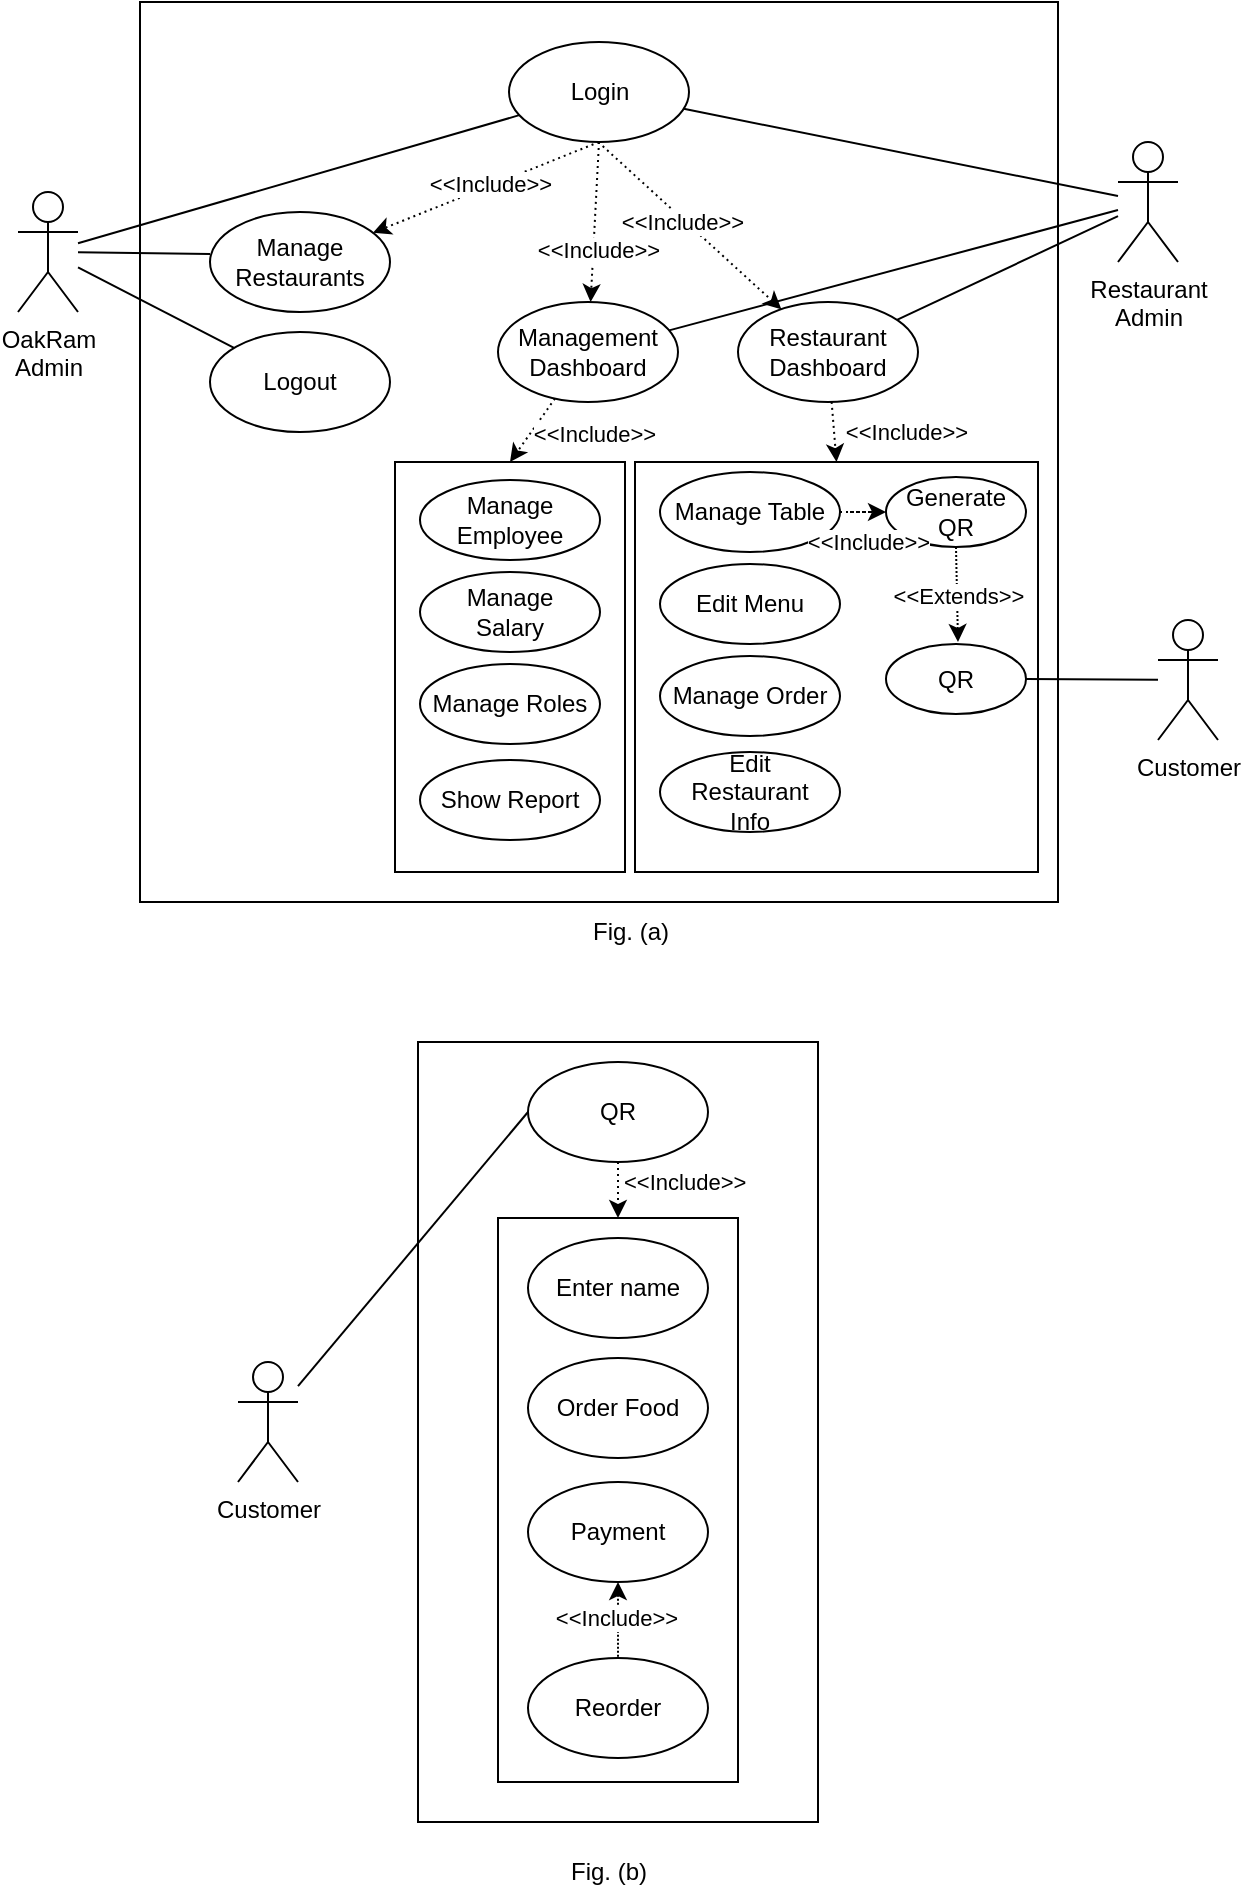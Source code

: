 <mxfile version="22.1.4" type="github">
  <diagram name="Page-1" id="fqCpqmMDp9zca7ltg2zC">
    <mxGraphModel dx="1050" dy="591" grid="1" gridSize="10" guides="1" tooltips="1" connect="1" arrows="1" fold="1" page="1" pageScale="1" pageWidth="850" pageHeight="1100" math="0" shadow="0">
      <root>
        <mxCell id="0" />
        <mxCell id="1" parent="0" />
        <mxCell id="QZ4CJmb24g2EBJmBMlFp-23" value="" style="rounded=0;whiteSpace=wrap;html=1;fillColor=none;" parent="1" vertex="1">
          <mxGeometry x="360" y="550" width="200" height="390" as="geometry" />
        </mxCell>
        <mxCell id="QZ4CJmb24g2EBJmBMlFp-29" value="" style="rounded=0;whiteSpace=wrap;html=1;fillColor=none;" parent="1" vertex="1">
          <mxGeometry x="400" y="638" width="120" height="282" as="geometry" />
        </mxCell>
        <mxCell id="QZ4CJmb24g2EBJmBMlFp-7" value="" style="rounded=0;whiteSpace=wrap;html=1;fillColor=none;" parent="1" vertex="1">
          <mxGeometry x="221" y="30" width="459" height="450" as="geometry" />
        </mxCell>
        <mxCell id="QZ4CJmb24g2EBJmBMlFp-1" value="OakRam&lt;br&gt;Admin" style="shape=umlActor;verticalLabelPosition=bottom;verticalAlign=top;html=1;outlineConnect=0;" parent="1" vertex="1">
          <mxGeometry x="160" y="125" width="30" height="60" as="geometry" />
        </mxCell>
        <mxCell id="QZ4CJmb24g2EBJmBMlFp-2" value="Customer" style="shape=umlActor;verticalLabelPosition=bottom;verticalAlign=top;html=1;outlineConnect=0;" parent="1" vertex="1">
          <mxGeometry x="270" y="710" width="30" height="60" as="geometry" />
        </mxCell>
        <mxCell id="QZ4CJmb24g2EBJmBMlFp-3" value="Login" style="ellipse;whiteSpace=wrap;html=1;" parent="1" vertex="1">
          <mxGeometry x="405.5" y="50" width="90" height="50" as="geometry" />
        </mxCell>
        <mxCell id="QZ4CJmb24g2EBJmBMlFp-4" value="Manage&lt;br&gt;Restaurants" style="ellipse;whiteSpace=wrap;html=1;" parent="1" vertex="1">
          <mxGeometry x="256" y="135" width="90" height="50" as="geometry" />
        </mxCell>
        <mxCell id="QZ4CJmb24g2EBJmBMlFp-5" value="Logout" style="ellipse;whiteSpace=wrap;html=1;" parent="1" vertex="1">
          <mxGeometry x="256" y="195" width="90" height="50" as="geometry" />
        </mxCell>
        <mxCell id="QZ4CJmb24g2EBJmBMlFp-9" value="" style="endArrow=none;html=1;rounded=0;" parent="1" source="QZ4CJmb24g2EBJmBMlFp-1" target="QZ4CJmb24g2EBJmBMlFp-3" edge="1">
          <mxGeometry width="50" height="50" relative="1" as="geometry">
            <mxPoint x="190" y="145" as="sourcePoint" />
            <mxPoint x="240" y="95" as="targetPoint" />
          </mxGeometry>
        </mxCell>
        <mxCell id="QZ4CJmb24g2EBJmBMlFp-10" value="" style="endArrow=none;html=1;rounded=0;entryX=0.219;entryY=0.5;entryDx=0;entryDy=0;entryPerimeter=0;" parent="1" source="QZ4CJmb24g2EBJmBMlFp-1" edge="1">
          <mxGeometry width="50" height="50" relative="1" as="geometry">
            <mxPoint x="190" y="145" as="sourcePoint" />
            <mxPoint x="256.04" y="156" as="targetPoint" />
          </mxGeometry>
        </mxCell>
        <mxCell id="QZ4CJmb24g2EBJmBMlFp-11" value="" style="endArrow=none;html=1;rounded=0;" parent="1" source="QZ4CJmb24g2EBJmBMlFp-1" target="QZ4CJmb24g2EBJmBMlFp-5" edge="1">
          <mxGeometry width="50" height="50" relative="1" as="geometry">
            <mxPoint x="196" y="145" as="sourcePoint" />
            <mxPoint x="266.04" y="166" as="targetPoint" />
          </mxGeometry>
        </mxCell>
        <mxCell id="QZ4CJmb24g2EBJmBMlFp-13" value="Enter name" style="ellipse;whiteSpace=wrap;html=1;" parent="1" vertex="1">
          <mxGeometry x="415" y="648" width="90" height="50" as="geometry" />
        </mxCell>
        <mxCell id="QZ4CJmb24g2EBJmBMlFp-14" value="Order Food" style="ellipse;whiteSpace=wrap;html=1;" parent="1" vertex="1">
          <mxGeometry x="415" y="708" width="90" height="50" as="geometry" />
        </mxCell>
        <mxCell id="QZ4CJmb24g2EBJmBMlFp-15" value="Payment" style="ellipse;whiteSpace=wrap;html=1;" parent="1" vertex="1">
          <mxGeometry x="415" y="770" width="90" height="50" as="geometry" />
        </mxCell>
        <mxCell id="QZ4CJmb24g2EBJmBMlFp-16" value="Reorder" style="ellipse;whiteSpace=wrap;html=1;" parent="1" vertex="1">
          <mxGeometry x="415" y="858" width="90" height="50" as="geometry" />
        </mxCell>
        <mxCell id="QZ4CJmb24g2EBJmBMlFp-18" value="" style="endArrow=none;html=1;rounded=0;entryX=0.5;entryY=0;entryDx=0;entryDy=0;exitX=0.5;exitY=1;exitDx=0;exitDy=0;dashed=1;dashPattern=1 1;jumpSize=0;jumpStyle=gap;endFill=0;startArrow=classic;startFill=1;" parent="1" source="QZ4CJmb24g2EBJmBMlFp-15" target="QZ4CJmb24g2EBJmBMlFp-16" edge="1">
          <mxGeometry width="50" height="50" relative="1" as="geometry">
            <mxPoint x="385" y="860" as="sourcePoint" />
            <mxPoint x="435" y="810" as="targetPoint" />
          </mxGeometry>
        </mxCell>
        <mxCell id="QZ4CJmb24g2EBJmBMlFp-20" value="&amp;lt;&amp;lt;Include&amp;gt;&amp;gt;" style="edgeLabel;html=1;align=center;verticalAlign=middle;resizable=0;points=[];" parent="QZ4CJmb24g2EBJmBMlFp-18" vertex="1" connectable="0">
          <mxGeometry x="-0.069" y="-1" relative="1" as="geometry">
            <mxPoint as="offset" />
          </mxGeometry>
        </mxCell>
        <mxCell id="QZ4CJmb24g2EBJmBMlFp-26" value="" style="endArrow=none;html=1;rounded=0;entryX=0;entryY=0.5;entryDx=0;entryDy=0;" parent="1" source="QZ4CJmb24g2EBJmBMlFp-2" target="QZ4CJmb24g2EBJmBMlFp-30" edge="1">
          <mxGeometry width="50" height="50" relative="1" as="geometry">
            <mxPoint x="385" y="840" as="sourcePoint" />
            <mxPoint x="325" y="690" as="targetPoint" />
          </mxGeometry>
        </mxCell>
        <mxCell id="QZ4CJmb24g2EBJmBMlFp-28" value="Restaurant&lt;br&gt;Admin" style="shape=umlActor;verticalLabelPosition=bottom;verticalAlign=top;html=1;outlineConnect=0;" parent="1" vertex="1">
          <mxGeometry x="710" y="100" width="30" height="60" as="geometry" />
        </mxCell>
        <mxCell id="QZ4CJmb24g2EBJmBMlFp-30" value="QR" style="ellipse;whiteSpace=wrap;html=1;" parent="1" vertex="1">
          <mxGeometry x="415" y="560" width="90" height="50" as="geometry" />
        </mxCell>
        <mxCell id="QZ4CJmb24g2EBJmBMlFp-31" value="" style="endArrow=classic;html=1;rounded=0;exitX=0.5;exitY=1;exitDx=0;exitDy=0;entryX=0.5;entryY=0;entryDx=0;entryDy=0;dashed=1;dashPattern=1 2;" parent="1" source="QZ4CJmb24g2EBJmBMlFp-30" target="QZ4CJmb24g2EBJmBMlFp-29" edge="1">
          <mxGeometry width="50" height="50" relative="1" as="geometry">
            <mxPoint x="205" y="680" as="sourcePoint" />
            <mxPoint x="255" y="630" as="targetPoint" />
          </mxGeometry>
        </mxCell>
        <mxCell id="QZ4CJmb24g2EBJmBMlFp-32" value="&amp;lt;&amp;lt;Include&amp;gt;&amp;gt;" style="edgeLabel;html=1;align=left;verticalAlign=middle;resizable=0;points=[];" parent="QZ4CJmb24g2EBJmBMlFp-31" vertex="1" connectable="0">
          <mxGeometry x="-0.277" y="1" relative="1" as="geometry">
            <mxPoint as="offset" />
          </mxGeometry>
        </mxCell>
        <mxCell id="QZ4CJmb24g2EBJmBMlFp-36" value="" style="endArrow=none;html=1;rounded=0;" parent="1" source="QZ4CJmb24g2EBJmBMlFp-3" target="QZ4CJmb24g2EBJmBMlFp-28" edge="1">
          <mxGeometry width="50" height="50" relative="1" as="geometry">
            <mxPoint x="495.5" y="164" as="sourcePoint" />
            <mxPoint x="716.5" y="100" as="targetPoint" />
          </mxGeometry>
        </mxCell>
        <mxCell id="QZ4CJmb24g2EBJmBMlFp-37" value="Restaurant&lt;br&gt;Dashboard" style="ellipse;whiteSpace=wrap;html=1;" parent="1" vertex="1">
          <mxGeometry x="520" y="180" width="90" height="50" as="geometry" />
        </mxCell>
        <mxCell id="QZ4CJmb24g2EBJmBMlFp-38" value="Management&lt;br&gt;Dashboard" style="ellipse;whiteSpace=wrap;html=1;" parent="1" vertex="1">
          <mxGeometry x="400" y="180" width="90" height="50" as="geometry" />
        </mxCell>
        <mxCell id="QZ4CJmb24g2EBJmBMlFp-41" value="" style="endArrow=classic;html=1;rounded=0;exitX=0.5;exitY=1;exitDx=0;exitDy=0;dashed=1;dashPattern=1 2;" parent="1" target="QZ4CJmb24g2EBJmBMlFp-37" edge="1">
          <mxGeometry width="50" height="50" relative="1" as="geometry">
            <mxPoint x="450.13" y="100" as="sourcePoint" />
            <mxPoint x="450.13" y="128" as="targetPoint" />
          </mxGeometry>
        </mxCell>
        <mxCell id="QZ4CJmb24g2EBJmBMlFp-45" value="&amp;lt;&amp;lt;Include&amp;gt;&amp;gt;" style="edgeLabel;html=1;align=center;verticalAlign=middle;resizable=0;points=[];" parent="QZ4CJmb24g2EBJmBMlFp-41" vertex="1" connectable="0">
          <mxGeometry x="-0.068" y="-1" relative="1" as="geometry">
            <mxPoint x="-1" as="offset" />
          </mxGeometry>
        </mxCell>
        <mxCell id="QZ4CJmb24g2EBJmBMlFp-44" value="" style="endArrow=classic;html=1;rounded=0;exitX=0.5;exitY=1;exitDx=0;exitDy=0;dashed=1;dashPattern=1 2;" parent="1" source="QZ4CJmb24g2EBJmBMlFp-3" target="QZ4CJmb24g2EBJmBMlFp-38" edge="1">
          <mxGeometry width="50" height="50" relative="1" as="geometry">
            <mxPoint x="460.13" y="110" as="sourcePoint" />
            <mxPoint x="479" y="180" as="targetPoint" />
          </mxGeometry>
        </mxCell>
        <mxCell id="QZ4CJmb24g2EBJmBMlFp-46" value="&amp;lt;&amp;lt;Include&amp;gt;&amp;gt;" style="edgeLabel;html=1;align=center;verticalAlign=middle;resizable=0;points=[];" parent="QZ4CJmb24g2EBJmBMlFp-44" vertex="1" connectable="0">
          <mxGeometry x="0.334" y="2" relative="1" as="geometry">
            <mxPoint as="offset" />
          </mxGeometry>
        </mxCell>
        <mxCell id="QZ4CJmb24g2EBJmBMlFp-47" value="" style="endArrow=classic;html=1;rounded=0;exitX=0.5;exitY=1;exitDx=0;exitDy=0;dashed=1;dashPattern=1 2;" parent="1" source="QZ4CJmb24g2EBJmBMlFp-3" target="QZ4CJmb24g2EBJmBMlFp-4" edge="1">
          <mxGeometry width="50" height="50" relative="1" as="geometry">
            <mxPoint x="460.13" y="110" as="sourcePoint" />
            <mxPoint x="479" y="180" as="targetPoint" />
          </mxGeometry>
        </mxCell>
        <mxCell id="QZ4CJmb24g2EBJmBMlFp-48" value="&amp;lt;&amp;lt;Include&amp;gt;&amp;gt;" style="edgeLabel;html=1;align=center;verticalAlign=middle;resizable=0;points=[];" parent="QZ4CJmb24g2EBJmBMlFp-47" vertex="1" connectable="0">
          <mxGeometry x="-0.068" y="-1" relative="1" as="geometry">
            <mxPoint x="-1" as="offset" />
          </mxGeometry>
        </mxCell>
        <mxCell id="QZ4CJmb24g2EBJmBMlFp-49" value="" style="endArrow=none;html=1;rounded=0;" parent="1" source="QZ4CJmb24g2EBJmBMlFp-37" target="QZ4CJmb24g2EBJmBMlFp-28" edge="1">
          <mxGeometry width="50" height="50" relative="1" as="geometry">
            <mxPoint x="502" y="95" as="sourcePoint" />
            <mxPoint x="720" y="146" as="targetPoint" />
          </mxGeometry>
        </mxCell>
        <mxCell id="QZ4CJmb24g2EBJmBMlFp-50" value="" style="endArrow=none;html=1;rounded=0;" parent="1" source="QZ4CJmb24g2EBJmBMlFp-38" target="QZ4CJmb24g2EBJmBMlFp-28" edge="1">
          <mxGeometry width="50" height="50" relative="1" as="geometry">
            <mxPoint x="526" y="194" as="sourcePoint" />
            <mxPoint x="720" y="144" as="targetPoint" />
          </mxGeometry>
        </mxCell>
        <mxCell id="QZ4CJmb24g2EBJmBMlFp-52" value="" style="rounded=0;whiteSpace=wrap;html=1;" parent="1" vertex="1">
          <mxGeometry x="348.5" y="260" width="115" height="205" as="geometry" />
        </mxCell>
        <mxCell id="QZ4CJmb24g2EBJmBMlFp-53" value="Manage&lt;br&gt;Employee" style="ellipse;whiteSpace=wrap;html=1;" parent="1" vertex="1">
          <mxGeometry x="361" y="269" width="90" height="40" as="geometry" />
        </mxCell>
        <mxCell id="QZ4CJmb24g2EBJmBMlFp-54" value="Manage&lt;br&gt;Salary" style="ellipse;whiteSpace=wrap;html=1;" parent="1" vertex="1">
          <mxGeometry x="361" y="315" width="90" height="40" as="geometry" />
        </mxCell>
        <mxCell id="QZ4CJmb24g2EBJmBMlFp-55" value="Manage Roles" style="ellipse;whiteSpace=wrap;html=1;" parent="1" vertex="1">
          <mxGeometry x="361" y="361" width="90" height="40" as="geometry" />
        </mxCell>
        <mxCell id="QZ4CJmb24g2EBJmBMlFp-56" value="Show Report" style="ellipse;whiteSpace=wrap;html=1;" parent="1" vertex="1">
          <mxGeometry x="361" y="409" width="90" height="40" as="geometry" />
        </mxCell>
        <mxCell id="QZ4CJmb24g2EBJmBMlFp-57" value="" style="endArrow=classic;html=1;rounded=0;dashed=1;dashPattern=1 2;entryX=0.5;entryY=0;entryDx=0;entryDy=0;" parent="1" source="QZ4CJmb24g2EBJmBMlFp-38" target="QZ4CJmb24g2EBJmBMlFp-52" edge="1">
          <mxGeometry width="50" height="50" relative="1" as="geometry">
            <mxPoint x="406" y="230" as="sourcePoint" />
            <mxPoint x="458.5" y="295" as="targetPoint" />
          </mxGeometry>
        </mxCell>
        <mxCell id="QZ4CJmb24g2EBJmBMlFp-58" value="&amp;lt;&amp;lt;Include&amp;gt;&amp;gt;" style="edgeLabel;html=1;align=center;verticalAlign=middle;resizable=0;points=[];" parent="QZ4CJmb24g2EBJmBMlFp-57" vertex="1" connectable="0">
          <mxGeometry x="0.334" y="2" relative="1" as="geometry">
            <mxPoint x="33" y="-5" as="offset" />
          </mxGeometry>
        </mxCell>
        <mxCell id="QZ4CJmb24g2EBJmBMlFp-59" value="" style="rounded=0;whiteSpace=wrap;html=1;" parent="1" vertex="1">
          <mxGeometry x="468.5" y="260" width="201.5" height="205" as="geometry" />
        </mxCell>
        <mxCell id="QZ4CJmb24g2EBJmBMlFp-67" value="" style="edgeStyle=orthogonalEdgeStyle;rounded=0;orthogonalLoop=1;jettySize=auto;html=1;dashed=1;dashPattern=1 2;" parent="1" source="QZ4CJmb24g2EBJmBMlFp-60" target="QZ4CJmb24g2EBJmBMlFp-66" edge="1">
          <mxGeometry relative="1" as="geometry" />
        </mxCell>
        <mxCell id="QZ4CJmb24g2EBJmBMlFp-60" value="Manage Table" style="ellipse;whiteSpace=wrap;html=1;" parent="1" vertex="1">
          <mxGeometry x="481" y="265" width="90" height="40" as="geometry" />
        </mxCell>
        <mxCell id="QZ4CJmb24g2EBJmBMlFp-61" value="Edit Menu" style="ellipse;whiteSpace=wrap;html=1;" parent="1" vertex="1">
          <mxGeometry x="481" y="311" width="90" height="40" as="geometry" />
        </mxCell>
        <mxCell id="QZ4CJmb24g2EBJmBMlFp-62" value="Manage Order" style="ellipse;whiteSpace=wrap;html=1;" parent="1" vertex="1">
          <mxGeometry x="481" y="357" width="90" height="40" as="geometry" />
        </mxCell>
        <mxCell id="QZ4CJmb24g2EBJmBMlFp-63" value="Edit &lt;br&gt;Restaurant&lt;br&gt;Info" style="ellipse;whiteSpace=wrap;html=1;" parent="1" vertex="1">
          <mxGeometry x="481" y="405" width="90" height="40" as="geometry" />
        </mxCell>
        <mxCell id="QZ4CJmb24g2EBJmBMlFp-64" value="" style="endArrow=classic;html=1;rounded=0;dashed=1;dashPattern=1 2;entryX=0.5;entryY=0;entryDx=0;entryDy=0;" parent="1" source="QZ4CJmb24g2EBJmBMlFp-37" target="QZ4CJmb24g2EBJmBMlFp-59" edge="1">
          <mxGeometry width="50" height="50" relative="1" as="geometry">
            <mxPoint x="526" y="230" as="sourcePoint" />
            <mxPoint x="578.5" y="295" as="targetPoint" />
          </mxGeometry>
        </mxCell>
        <mxCell id="QZ4CJmb24g2EBJmBMlFp-65" value="&amp;lt;&amp;lt;Include&amp;gt;&amp;gt;" style="edgeLabel;html=1;align=center;verticalAlign=middle;resizable=0;points=[];" parent="QZ4CJmb24g2EBJmBMlFp-64" vertex="1" connectable="0">
          <mxGeometry x="0.334" y="2" relative="1" as="geometry">
            <mxPoint x="33" y="-5" as="offset" />
          </mxGeometry>
        </mxCell>
        <mxCell id="QZ4CJmb24g2EBJmBMlFp-66" value="Generate QR" style="ellipse;whiteSpace=wrap;html=1;" parent="1" vertex="1">
          <mxGeometry x="594" y="267.5" width="70" height="35" as="geometry" />
        </mxCell>
        <mxCell id="QZ4CJmb24g2EBJmBMlFp-68" value="&amp;lt;&amp;lt;Include&amp;gt;&amp;gt;" style="edgeLabel;html=1;align=center;verticalAlign=middle;resizable=0;points=[];" parent="1" vertex="1" connectable="0">
          <mxGeometry x="585.002" y="300.003" as="geometry" />
        </mxCell>
        <mxCell id="QZ4CJmb24g2EBJmBMlFp-69" value="" style="endArrow=classic;html=1;rounded=0;exitX=0.5;exitY=1;exitDx=0;exitDy=0;dashed=1;dashPattern=1 1;" parent="1" source="QZ4CJmb24g2EBJmBMlFp-66" edge="1">
          <mxGeometry width="50" height="50" relative="1" as="geometry">
            <mxPoint x="590" y="400" as="sourcePoint" />
            <mxPoint x="630" y="350" as="targetPoint" />
          </mxGeometry>
        </mxCell>
        <mxCell id="QZ4CJmb24g2EBJmBMlFp-71" value="&amp;lt;&amp;lt;Extends&amp;gt;&amp;gt;" style="edgeLabel;html=1;align=center;verticalAlign=middle;resizable=0;points=[];" parent="QZ4CJmb24g2EBJmBMlFp-69" vertex="1" connectable="0">
          <mxGeometry x="0.037" relative="1" as="geometry">
            <mxPoint as="offset" />
          </mxGeometry>
        </mxCell>
        <mxCell id="QZ4CJmb24g2EBJmBMlFp-70" value="QR" style="ellipse;whiteSpace=wrap;html=1;" parent="1" vertex="1">
          <mxGeometry x="594" y="351" width="70" height="35" as="geometry" />
        </mxCell>
        <mxCell id="QZ4CJmb24g2EBJmBMlFp-72" value="Customer" style="shape=umlActor;verticalLabelPosition=bottom;verticalAlign=top;html=1;outlineConnect=0;" parent="1" vertex="1">
          <mxGeometry x="730" y="339" width="30" height="60" as="geometry" />
        </mxCell>
        <mxCell id="QZ4CJmb24g2EBJmBMlFp-73" value="" style="endArrow=none;html=1;rounded=0;" parent="1" source="QZ4CJmb24g2EBJmBMlFp-70" target="QZ4CJmb24g2EBJmBMlFp-72" edge="1">
          <mxGeometry width="50" height="50" relative="1" as="geometry">
            <mxPoint x="585" y="421" as="sourcePoint" />
            <mxPoint x="802" y="465" as="targetPoint" />
          </mxGeometry>
        </mxCell>
        <mxCell id="QZ4CJmb24g2EBJmBMlFp-74" value="Fig. (a)" style="text;html=1;align=center;verticalAlign=middle;resizable=0;points=[];autosize=1;strokeColor=none;fillColor=none;" parent="1" vertex="1">
          <mxGeometry x="435.5" y="480" width="60" height="30" as="geometry" />
        </mxCell>
        <mxCell id="QZ4CJmb24g2EBJmBMlFp-75" value="Fig. (b)" style="text;html=1;align=center;verticalAlign=middle;resizable=0;points=[];autosize=1;strokeColor=none;fillColor=none;" parent="1" vertex="1">
          <mxGeometry x="425" y="950" width="60" height="30" as="geometry" />
        </mxCell>
      </root>
    </mxGraphModel>
  </diagram>
</mxfile>
